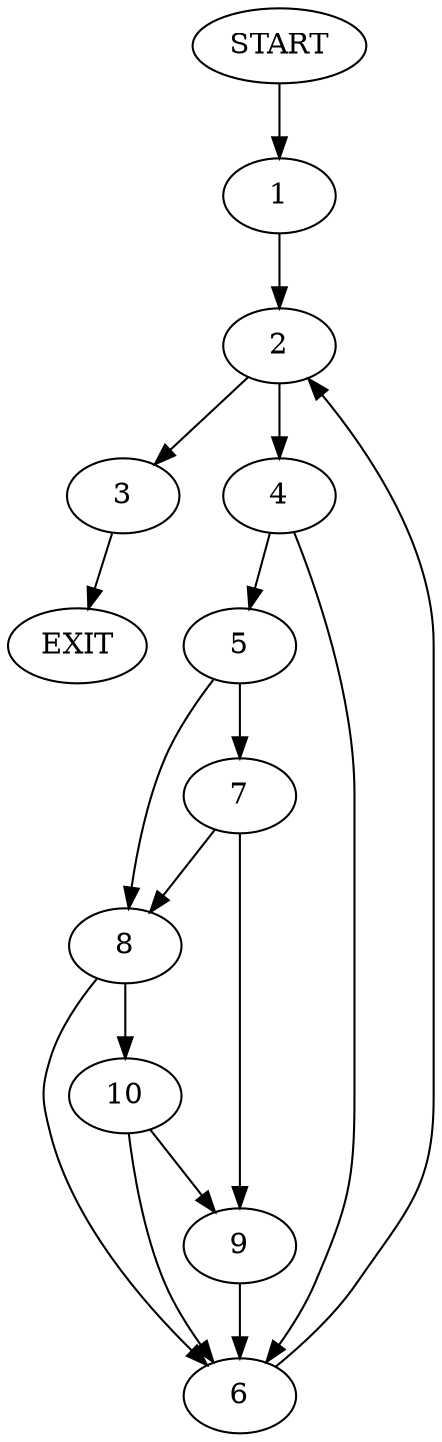 digraph {
0 [label="START"]
11 [label="EXIT"]
0 -> 1
1 -> 2
2 -> 3
2 -> 4
3 -> 11
4 -> 5
4 -> 6
5 -> 7
5 -> 8
6 -> 2
7 -> 9
7 -> 8
8 -> 10
8 -> 6
9 -> 6
10 -> 9
10 -> 6
}
